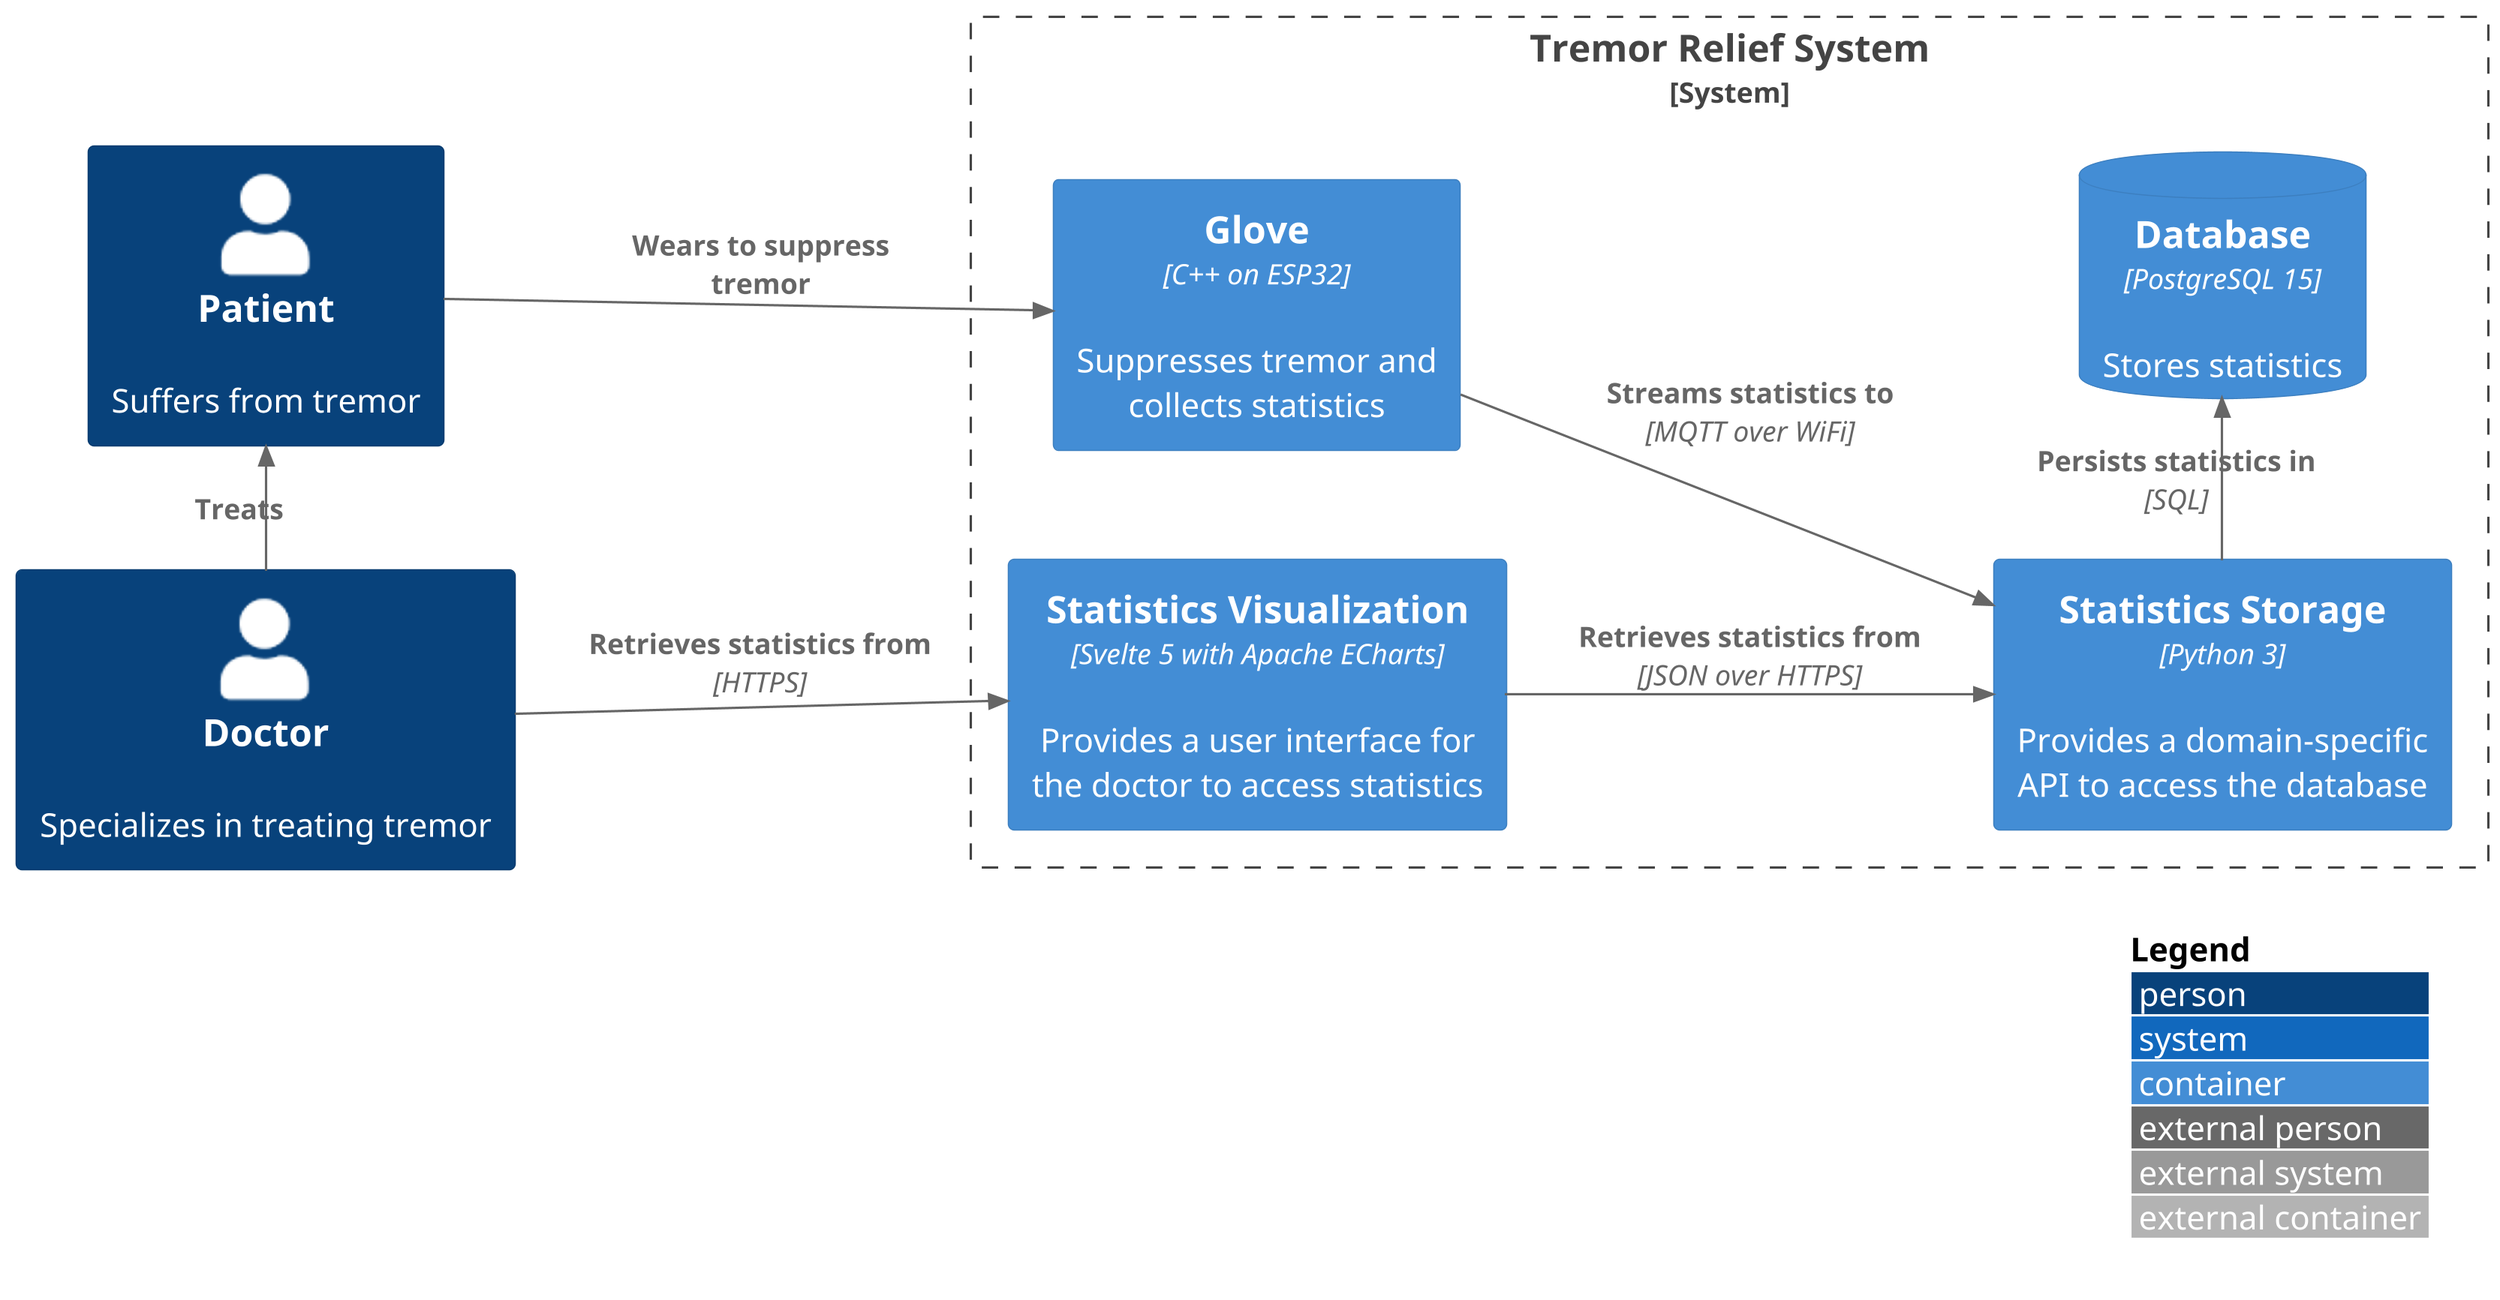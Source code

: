 @startuml

skinparam dpi 300

!include <C4/C4_Container>

LAYOUT_WITH_LEGEND()
left to right direction

'title Project Integration

Person(patient, "Patient", "Suffers from tremor")
Person(doctor, "Doctor", "Specializes in treating tremor")

System_Boundary(system, "Tremor Relief System", "Suppresses tremor & shows statistics") {
	Container(glove, "Glove", "C++ on ESP32", "Suppresses tremor and collects statistics")
	Container(backend, "Statistics Storage", "Python 3", "Provides a domain-specific API to access the database")
	Container(frontend, "Statistics Visualization", "Svelte 5 with Apache ECharts", "Provides a user interface for the doctor to access statistics")
	ContainerDb(database, "Database", "PostgreSQL 15", "Stores statistics")

	Rel(glove, backend, "Streams statistics to", "MQTT over WiFi")
	Rel(frontend, backend, "Retrieves statistics from", "JSON over HTTPS")
	Rel_Neighbor(backend, database, "Persists statistics in", "SQL")
}

Rel(patient, glove, "Wears to suppress tremor")
Rel(doctor, frontend, "Retrieves statistics from", "HTTPS")
Rel_Back_Neighbor(patient, doctor, "Treats")

@enduml
